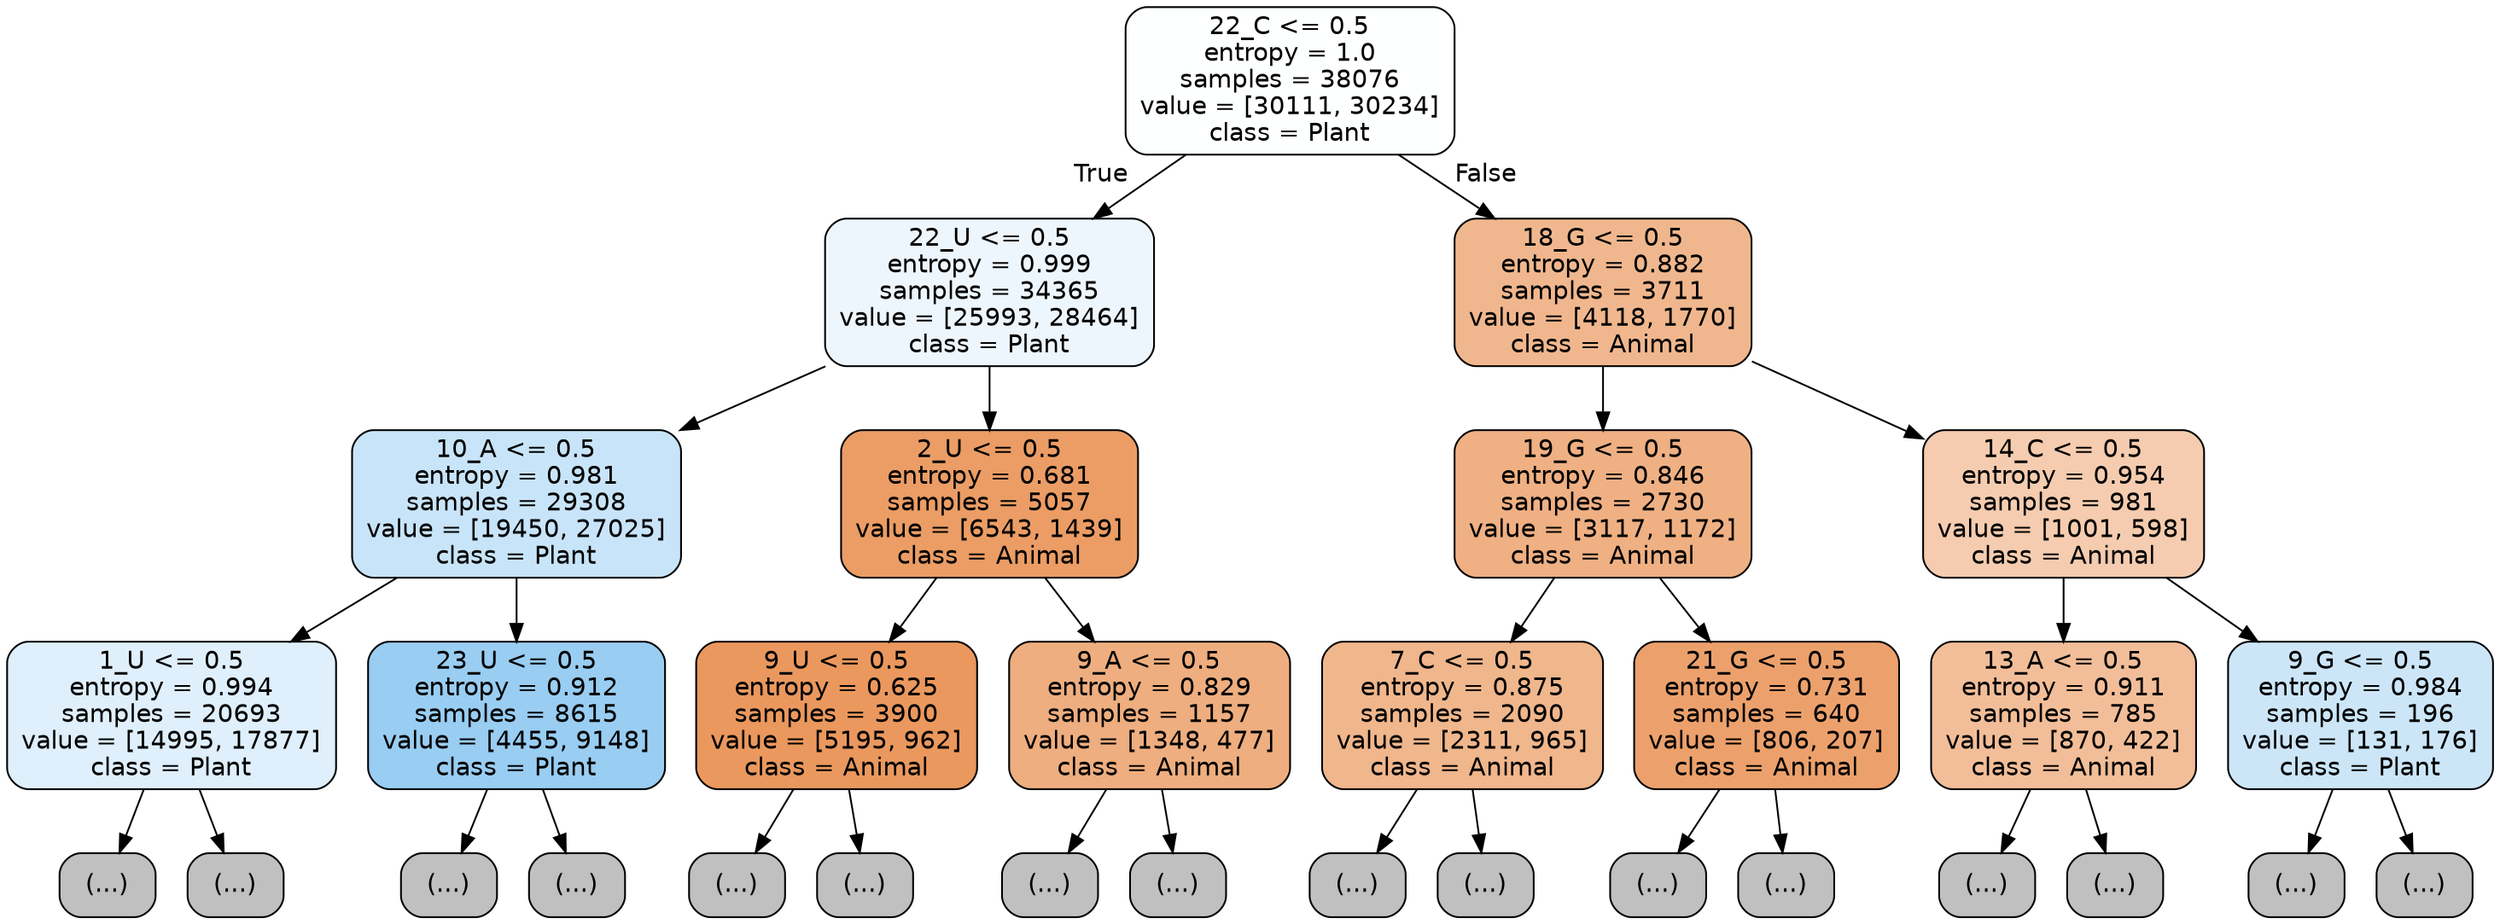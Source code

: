 digraph Tree {
node [shape=box, style="filled, rounded", color="black", fontname="helvetica"] ;
edge [fontname="helvetica"] ;
0 [label="22_C <= 0.5\nentropy = 1.0\nsamples = 38076\nvalue = [30111, 30234]\nclass = Plant", fillcolor="#feffff"] ;
1 [label="22_U <= 0.5\nentropy = 0.999\nsamples = 34365\nvalue = [25993, 28464]\nclass = Plant", fillcolor="#eef6fd"] ;
0 -> 1 [labeldistance=2.5, labelangle=45, headlabel="True"] ;
2 [label="10_A <= 0.5\nentropy = 0.981\nsamples = 29308\nvalue = [19450, 27025]\nclass = Plant", fillcolor="#c8e4f8"] ;
1 -> 2 ;
3 [label="1_U <= 0.5\nentropy = 0.994\nsamples = 20693\nvalue = [14995, 17877]\nclass = Plant", fillcolor="#dfeffb"] ;
2 -> 3 ;
4 [label="(...)", fillcolor="#C0C0C0"] ;
3 -> 4 ;
5795 [label="(...)", fillcolor="#C0C0C0"] ;
3 -> 5795 ;
9930 [label="23_U <= 0.5\nentropy = 0.912\nsamples = 8615\nvalue = [4455, 9148]\nclass = Plant", fillcolor="#99cdf2"] ;
2 -> 9930 ;
9931 [label="(...)", fillcolor="#C0C0C0"] ;
9930 -> 9931 ;
12972 [label="(...)", fillcolor="#C0C0C0"] ;
9930 -> 12972 ;
13061 [label="2_U <= 0.5\nentropy = 0.681\nsamples = 5057\nvalue = [6543, 1439]\nclass = Animal", fillcolor="#eb9d65"] ;
1 -> 13061 ;
13062 [label="9_U <= 0.5\nentropy = 0.625\nsamples = 3900\nvalue = [5195, 962]\nclass = Animal", fillcolor="#ea985e"] ;
13061 -> 13062 ;
13063 [label="(...)", fillcolor="#C0C0C0"] ;
13062 -> 13063 ;
14024 [label="(...)", fillcolor="#C0C0C0"] ;
13062 -> 14024 ;
14391 [label="9_A <= 0.5\nentropy = 0.829\nsamples = 1157\nvalue = [1348, 477]\nclass = Animal", fillcolor="#eeae7f"] ;
13061 -> 14391 ;
14392 [label="(...)", fillcolor="#C0C0C0"] ;
14391 -> 14392 ;
14805 [label="(...)", fillcolor="#C0C0C0"] ;
14391 -> 14805 ;
14916 [label="18_G <= 0.5\nentropy = 0.882\nsamples = 3711\nvalue = [4118, 1770]\nclass = Animal", fillcolor="#f0b78e"] ;
0 -> 14916 [labeldistance=2.5, labelangle=-45, headlabel="False"] ;
14917 [label="19_G <= 0.5\nentropy = 0.846\nsamples = 2730\nvalue = [3117, 1172]\nclass = Animal", fillcolor="#efb083"] ;
14916 -> 14917 ;
14918 [label="7_C <= 0.5\nentropy = 0.875\nsamples = 2090\nvalue = [2311, 965]\nclass = Animal", fillcolor="#f0b68c"] ;
14917 -> 14918 ;
14919 [label="(...)", fillcolor="#C0C0C0"] ;
14918 -> 14919 ;
15662 [label="(...)", fillcolor="#C0C0C0"] ;
14918 -> 15662 ;
15917 [label="21_G <= 0.5\nentropy = 0.731\nsamples = 640\nvalue = [806, 207]\nclass = Animal", fillcolor="#eca16c"] ;
14917 -> 15917 ;
15918 [label="(...)", fillcolor="#C0C0C0"] ;
15917 -> 15918 ;
16161 [label="(...)", fillcolor="#C0C0C0"] ;
15917 -> 16161 ;
16260 [label="14_C <= 0.5\nentropy = 0.954\nsamples = 981\nvalue = [1001, 598]\nclass = Animal", fillcolor="#f5ccaf"] ;
14916 -> 16260 ;
16261 [label="13_A <= 0.5\nentropy = 0.911\nsamples = 785\nvalue = [870, 422]\nclass = Animal", fillcolor="#f2be99"] ;
16260 -> 16261 ;
16262 [label="(...)", fillcolor="#C0C0C0"] ;
16261 -> 16262 ;
16609 [label="(...)", fillcolor="#C0C0C0"] ;
16261 -> 16609 ;
16732 [label="9_G <= 0.5\nentropy = 0.984\nsamples = 196\nvalue = [131, 176]\nclass = Plant", fillcolor="#cce6f8"] ;
16260 -> 16732 ;
16733 [label="(...)", fillcolor="#C0C0C0"] ;
16732 -> 16733 ;
16800 [label="(...)", fillcolor="#C0C0C0"] ;
16732 -> 16800 ;
}